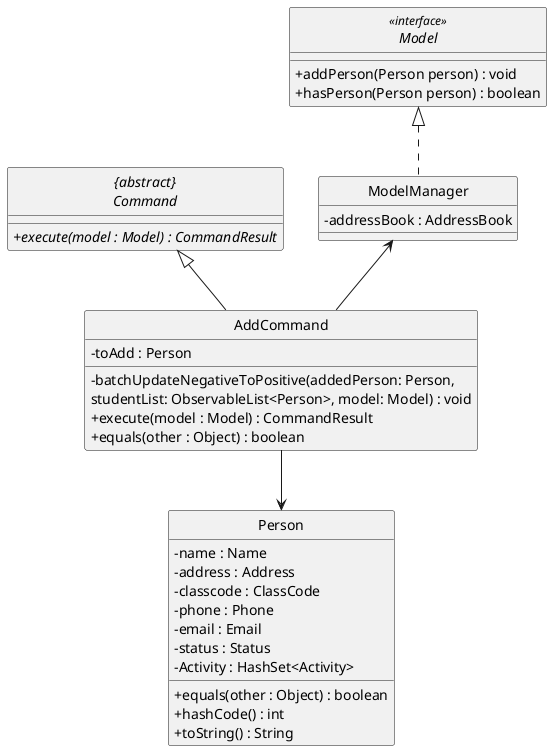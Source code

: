 @startuml
skinparam backgroundColor #ffffff
skinparam classAttributeIconSize 0
hide circle

abstract class "{abstract}\nCommand" {
    + {abstract} execute(model : Model) : CommandResult
}

interface Model <<interface>> {
    + addPerson(Person person) : void
    + hasPerson(Person person) : boolean
}

class ModelManager implements Model{
    -addressBook : AddressBook
}

class Person {
    /' Fields '/
     -name : Name
     -address : Address
     -classcode : ClassCode
     -phone : Phone
     -email : Email
     -status : Status
     -Activity : HashSet<Activity>

    /' Methods '/
    + equals(other : Object) : boolean
    + hashCode() : int
    + toString() : String
}

class AddCommand {
    /' Fields '/
    - toAdd : Person

    /' Methods '/
    - batchUpdateNegativeToPositive(addedPerson: Person,
     studentList: ObservableList<Person>, model: Model) : void
    + execute(model : Model) : CommandResult
    + equals(other : Object) : boolean
}

ModelManager <-- AddCommand
"{abstract}\nCommand" <|-- AddCommand
AddCommand --> Person

@enduml
